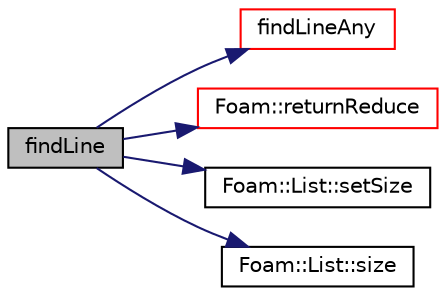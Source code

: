 digraph "findLine"
{
  bgcolor="transparent";
  edge [fontname="Helvetica",fontsize="10",labelfontname="Helvetica",labelfontsize="10"];
  node [fontname="Helvetica",fontsize="10",shape=record];
  rankdir="LR";
  Node466 [label="findLine",height=0.2,width=0.4,color="black", fillcolor="grey75", style="filled", fontcolor="black"];
  Node466 -> Node467 [color="midnightblue",fontsize="10",style="solid",fontname="Helvetica"];
  Node467 [label="findLineAny",height=0.2,width=0.4,color="red",URL="$a26389.html#a3cb961eda9c4705631ac1b5b1ca29b97",tooltip="Return any intersection on segment from start to end. "];
  Node466 -> Node472 [color="midnightblue",fontsize="10",style="solid",fontname="Helvetica"];
  Node472 [label="Foam::returnReduce",height=0.2,width=0.4,color="red",URL="$a21851.html#a8d528a67d2a9c6fe4fb94bc86872624b"];
  Node466 -> Node469 [color="midnightblue",fontsize="10",style="solid",fontname="Helvetica"];
  Node469 [label="Foam::List::setSize",height=0.2,width=0.4,color="black",URL="$a26833.html#aedb985ffeaf1bdbfeccc2a8730405703",tooltip="Reset size of List. "];
  Node466 -> Node470 [color="midnightblue",fontsize="10",style="solid",fontname="Helvetica"];
  Node470 [label="Foam::List::size",height=0.2,width=0.4,color="black",URL="$a26833.html#a8a5f6fa29bd4b500caf186f60245b384",tooltip="Override size to be inconsistent with allocated storage. "];
}
